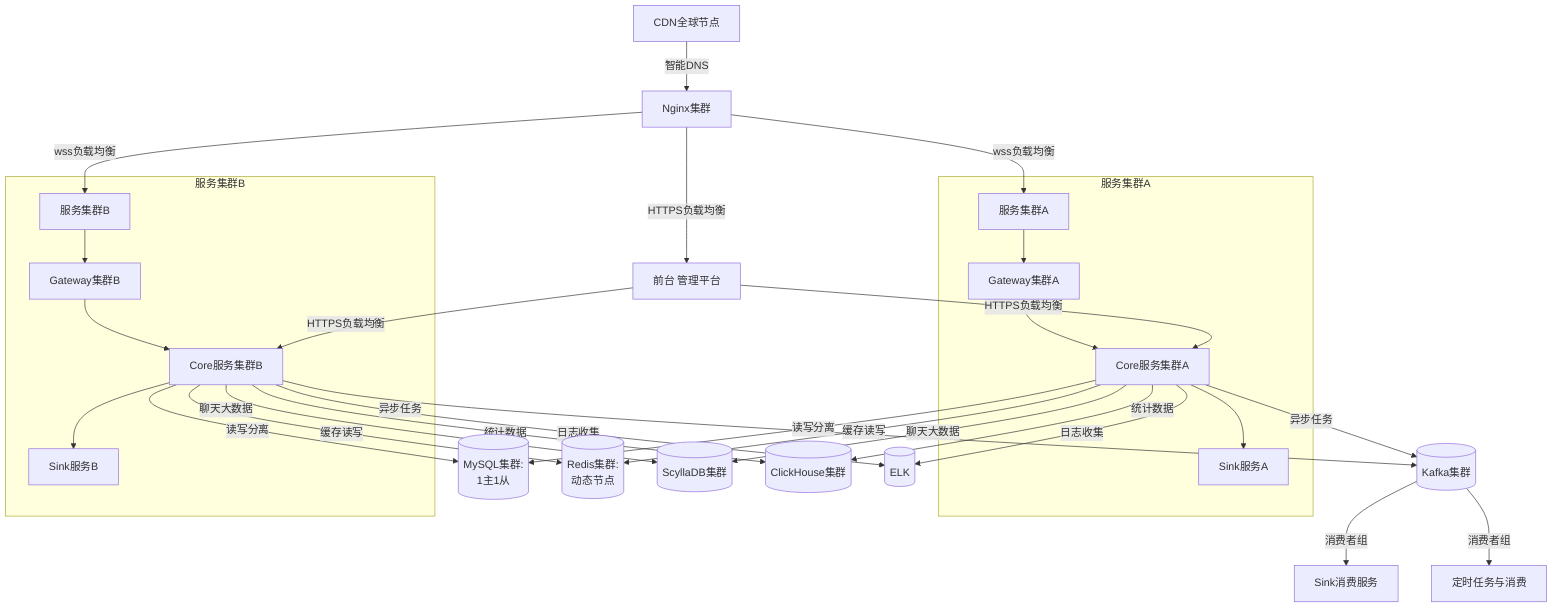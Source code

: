 graph TD

%% 接入层
    A[CDN全球节点] -->|智能DNS| B[Nginx集群]
    B -->|wss负载均衡| GA[服务集群A]
    B -->|wss负载均衡| GB[服务集群B]
    B -->|HTTPS负载均衡| F[前台 管理平台]

%% 服务集群 A
    subgraph 服务集群A
        GA1[Gateway集群A]
        GA2[Core服务集群A]
        GA3[Sink服务A]
        GA --> GA1 --> GA2 --> GA3
    end

%% 服务集群 B
    subgraph 服务集群B
        GB1[Gateway集群B]
        GB2[Core服务集群B]
        GB3[Sink服务B]
        GB --> GB1 --> GB2 --> GB3
    end

%% 管理平台进入任一系统
    F -->|HTTPS负载均衡| GA2
    F -->|HTTPS负载均衡| GB2

%% 数据层
    GA2 -->|读写分离| I1[(MySQL集群:\n1主1从)]
    GB2 -->|读写分离| I1
    GA2 -->|异步任务| H[(Kafka集群)]
    GB2 -->|异步任务| H
    GA2 -->|缓存读写| I3[(Redis集群:\n动态节点)]
    GB2 -->|缓存读写| I3
    GA2 -->|聊天大数据| I4[(ScyllaDB集群)]
    GB2 -->|聊天大数据| I4
    GA2 -->|统计数据| I5[(ClickHouse集群)]
    GB2 -->|统计数据| I5
    GA2 -->|日志收集| I6[(ELK)]
    GB2 -->|日志收集| I6

%% 消费层
    H -->|消费者组| J1[Sink消费服务]
    H -->|消费者组| J2[定时任务与消费]